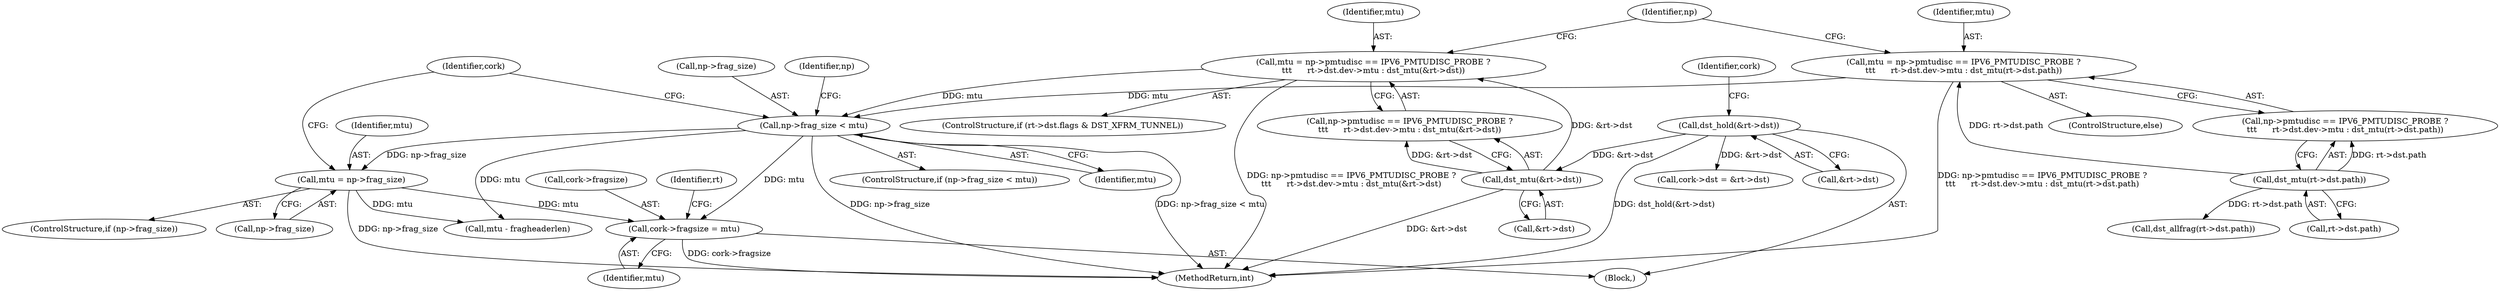 digraph "0_linux_75a493e60ac4bbe2e977e7129d6d8cbb0dd236be@pointer" {
"1000482" [label="(Call,cork->fragsize = mtu)"];
"1000467" [label="(Call,np->frag_size < mtu)"];
"1000445" [label="(Call,mtu = np->pmtudisc == IPV6_PMTUDISC_PROBE ?\n\t\t\t      rt->dst.dev->mtu : dst_mtu(rt->dst.path))"];
"1000460" [label="(Call,dst_mtu(rt->dst.path))"];
"1000424" [label="(Call,mtu = np->pmtudisc == IPV6_PMTUDISC_PROBE ?\n\t\t\t      rt->dst.dev->mtu : dst_mtu(&rt->dst))"];
"1000439" [label="(Call,dst_mtu(&rt->dst))"];
"1000377" [label="(Call,dst_hold(&rt->dst))"];
"1000477" [label="(Call,mtu = np->frag_size)"];
"1000468" [label="(Call,np->frag_size)"];
"1000469" [label="(Identifier,np)"];
"1000483" [label="(Call,cork->fragsize)"];
"1000446" [label="(Identifier,mtu)"];
"1000484" [label="(Identifier,cork)"];
"1000384" [label="(Identifier,cork)"];
"1000466" [label="(ControlStructure,if (np->frag_size < mtu))"];
"1000377" [label="(Call,dst_hold(&rt->dst))"];
"1001327" [label="(MethodReturn,int)"];
"1000467" [label="(Call,np->frag_size < mtu)"];
"1000475" [label="(Identifier,np)"];
"1000425" [label="(Identifier,mtu)"];
"1000445" [label="(Call,mtu = np->pmtudisc == IPV6_PMTUDISC_PROBE ?\n\t\t\t      rt->dst.dev->mtu : dst_mtu(rt->dst.path))"];
"1000478" [label="(Identifier,mtu)"];
"1000471" [label="(Identifier,mtu)"];
"1000444" [label="(ControlStructure,else)"];
"1000416" [label="(ControlStructure,if (rt->dst.flags & DST_XFRM_TUNNEL))"];
"1000486" [label="(Identifier,mtu)"];
"1000426" [label="(Call,np->pmtudisc == IPV6_PMTUDISC_PROBE ?\n\t\t\t      rt->dst.dev->mtu : dst_mtu(&rt->dst))"];
"1000447" [label="(Call,np->pmtudisc == IPV6_PMTUDISC_PROBE ?\n\t\t\t      rt->dst.dev->mtu : dst_mtu(rt->dst.path))"];
"1000439" [label="(Call,dst_mtu(&rt->dst))"];
"1000440" [label="(Call,&rt->dst)"];
"1000461" [label="(Call,rt->dst.path)"];
"1000482" [label="(Call,cork->fragsize = mtu)"];
"1000479" [label="(Call,np->frag_size)"];
"1000488" [label="(Call,dst_allfrag(rt->dst.path))"];
"1000181" [label="(Block,)"];
"1000382" [label="(Call,cork->dst = &rt->dst)"];
"1000424" [label="(Call,mtu = np->pmtudisc == IPV6_PMTUDISC_PROBE ?\n\t\t\t      rt->dst.dev->mtu : dst_mtu(&rt->dst))"];
"1000378" [label="(Call,&rt->dst)"];
"1000473" [label="(ControlStructure,if (np->frag_size))"];
"1000477" [label="(Call,mtu = np->frag_size)"];
"1000460" [label="(Call,dst_mtu(rt->dst.path))"];
"1000598" [label="(Call,mtu - fragheaderlen)"];
"1000491" [label="(Identifier,rt)"];
"1000482" -> "1000181"  [label="AST: "];
"1000482" -> "1000486"  [label="CFG: "];
"1000483" -> "1000482"  [label="AST: "];
"1000486" -> "1000482"  [label="AST: "];
"1000491" -> "1000482"  [label="CFG: "];
"1000482" -> "1001327"  [label="DDG: cork->fragsize"];
"1000467" -> "1000482"  [label="DDG: mtu"];
"1000477" -> "1000482"  [label="DDG: mtu"];
"1000467" -> "1000466"  [label="AST: "];
"1000467" -> "1000471"  [label="CFG: "];
"1000468" -> "1000467"  [label="AST: "];
"1000471" -> "1000467"  [label="AST: "];
"1000475" -> "1000467"  [label="CFG: "];
"1000484" -> "1000467"  [label="CFG: "];
"1000467" -> "1001327"  [label="DDG: np->frag_size"];
"1000467" -> "1001327"  [label="DDG: np->frag_size < mtu"];
"1000445" -> "1000467"  [label="DDG: mtu"];
"1000424" -> "1000467"  [label="DDG: mtu"];
"1000467" -> "1000477"  [label="DDG: np->frag_size"];
"1000467" -> "1000598"  [label="DDG: mtu"];
"1000445" -> "1000444"  [label="AST: "];
"1000445" -> "1000447"  [label="CFG: "];
"1000446" -> "1000445"  [label="AST: "];
"1000447" -> "1000445"  [label="AST: "];
"1000469" -> "1000445"  [label="CFG: "];
"1000445" -> "1001327"  [label="DDG: np->pmtudisc == IPV6_PMTUDISC_PROBE ?\n\t\t\t      rt->dst.dev->mtu : dst_mtu(rt->dst.path)"];
"1000460" -> "1000445"  [label="DDG: rt->dst.path"];
"1000460" -> "1000447"  [label="AST: "];
"1000460" -> "1000461"  [label="CFG: "];
"1000461" -> "1000460"  [label="AST: "];
"1000447" -> "1000460"  [label="CFG: "];
"1000460" -> "1000447"  [label="DDG: rt->dst.path"];
"1000460" -> "1000488"  [label="DDG: rt->dst.path"];
"1000424" -> "1000416"  [label="AST: "];
"1000424" -> "1000426"  [label="CFG: "];
"1000425" -> "1000424"  [label="AST: "];
"1000426" -> "1000424"  [label="AST: "];
"1000469" -> "1000424"  [label="CFG: "];
"1000424" -> "1001327"  [label="DDG: np->pmtudisc == IPV6_PMTUDISC_PROBE ?\n\t\t\t      rt->dst.dev->mtu : dst_mtu(&rt->dst)"];
"1000439" -> "1000424"  [label="DDG: &rt->dst"];
"1000439" -> "1000426"  [label="AST: "];
"1000439" -> "1000440"  [label="CFG: "];
"1000440" -> "1000439"  [label="AST: "];
"1000426" -> "1000439"  [label="CFG: "];
"1000439" -> "1001327"  [label="DDG: &rt->dst"];
"1000439" -> "1000426"  [label="DDG: &rt->dst"];
"1000377" -> "1000439"  [label="DDG: &rt->dst"];
"1000377" -> "1000181"  [label="AST: "];
"1000377" -> "1000378"  [label="CFG: "];
"1000378" -> "1000377"  [label="AST: "];
"1000384" -> "1000377"  [label="CFG: "];
"1000377" -> "1001327"  [label="DDG: dst_hold(&rt->dst)"];
"1000377" -> "1000382"  [label="DDG: &rt->dst"];
"1000477" -> "1000473"  [label="AST: "];
"1000477" -> "1000479"  [label="CFG: "];
"1000478" -> "1000477"  [label="AST: "];
"1000479" -> "1000477"  [label="AST: "];
"1000484" -> "1000477"  [label="CFG: "];
"1000477" -> "1001327"  [label="DDG: np->frag_size"];
"1000477" -> "1000598"  [label="DDG: mtu"];
}

